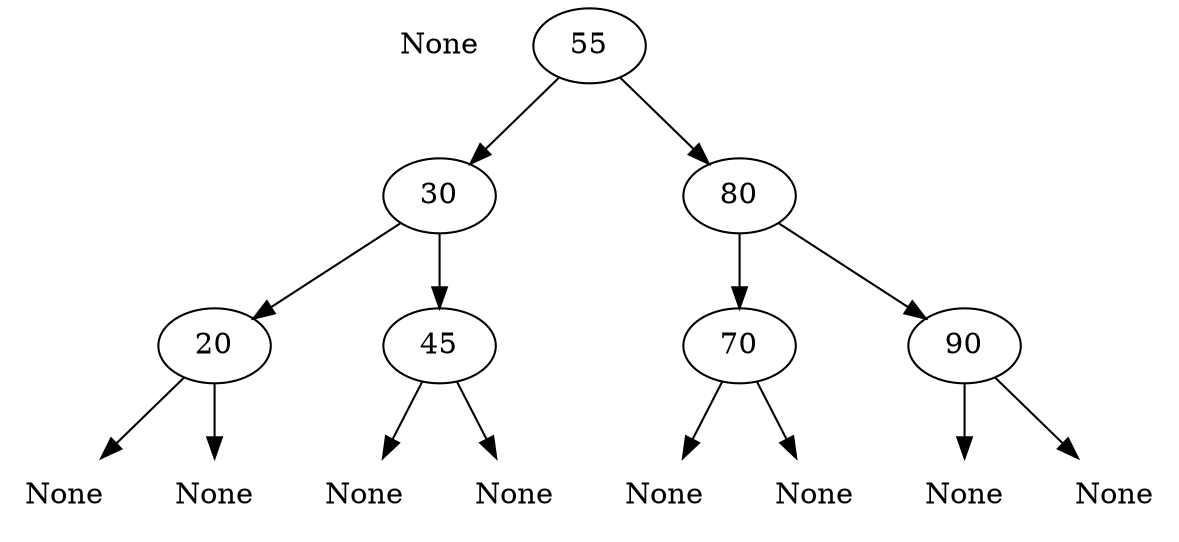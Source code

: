 // Binary Search Tree
digraph {
	None [label=None shape=plaintext]
	55
	55 -> 30
	30
	30 -> 20
	20
	"20null_left" [label=None shape=plaintext]
	20 -> "20null_left"
	"20null_right" [label=None shape=plaintext]
	20 -> "20null_right"
	30 -> 45
	45
	"45null_left" [label=None shape=plaintext]
	45 -> "45null_left"
	"45null_right" [label=None shape=plaintext]
	45 -> "45null_right"
	55 -> 80
	80
	80 -> 70
	70
	"70null_left" [label=None shape=plaintext]
	70 -> "70null_left"
	"70null_right" [label=None shape=plaintext]
	70 -> "70null_right"
	80 -> 90
	90
	"90null_left" [label=None shape=plaintext]
	90 -> "90null_left"
	"90null_right" [label=None shape=plaintext]
	90 -> "90null_right"
}
